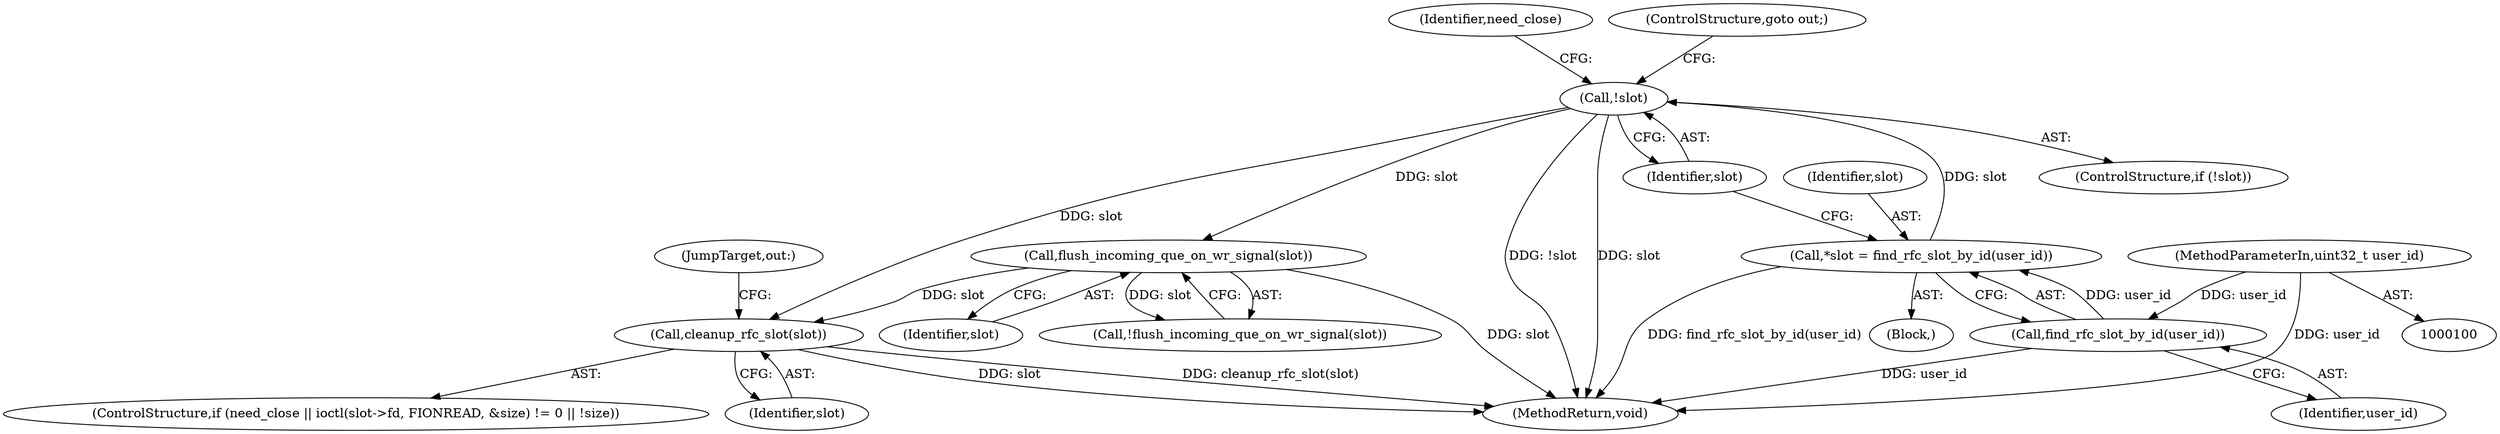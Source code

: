 digraph "0_Android_472271b153c5dc53c28beac55480a8d8434b2d5c_34@pointer" {
"1000240" [label="(Call,cleanup_rfc_slot(slot))"];
"1000199" [label="(Call,flush_incoming_que_on_wr_signal(slot))"];
"1000114" [label="(Call,!slot)"];
"1000109" [label="(Call,*slot = find_rfc_slot_by_id(user_id))"];
"1000111" [label="(Call,find_rfc_slot_by_id(user_id))"];
"1000103" [label="(MethodParameterIn,uint32_t user_id)"];
"1000115" [label="(Identifier,slot)"];
"1000225" [label="(ControlStructure,if (need_close || ioctl(slot->fd, FIONREAD, &size) != 0 || !size))"];
"1000240" [label="(Call,cleanup_rfc_slot(slot))"];
"1000242" [label="(JumpTarget,out:)"];
"1000114" [label="(Call,!slot)"];
"1000198" [label="(Call,!flush_incoming_que_on_wr_signal(slot))"];
"1000109" [label="(Call,*slot = find_rfc_slot_by_id(user_id))"];
"1000104" [label="(Block,)"];
"1000111" [label="(Call,find_rfc_slot_by_id(user_id))"];
"1000110" [label="(Identifier,slot)"];
"1000112" [label="(Identifier,user_id)"];
"1000113" [label="(ControlStructure,if (!slot))"];
"1000103" [label="(MethodParameterIn,uint32_t user_id)"];
"1000246" [label="(MethodReturn,void)"];
"1000199" [label="(Call,flush_incoming_que_on_wr_signal(slot))"];
"1000119" [label="(Identifier,need_close)"];
"1000116" [label="(ControlStructure,goto out;)"];
"1000241" [label="(Identifier,slot)"];
"1000200" [label="(Identifier,slot)"];
"1000240" -> "1000225"  [label="AST: "];
"1000240" -> "1000241"  [label="CFG: "];
"1000241" -> "1000240"  [label="AST: "];
"1000242" -> "1000240"  [label="CFG: "];
"1000240" -> "1000246"  [label="DDG: cleanup_rfc_slot(slot)"];
"1000240" -> "1000246"  [label="DDG: slot"];
"1000199" -> "1000240"  [label="DDG: slot"];
"1000114" -> "1000240"  [label="DDG: slot"];
"1000199" -> "1000198"  [label="AST: "];
"1000199" -> "1000200"  [label="CFG: "];
"1000200" -> "1000199"  [label="AST: "];
"1000198" -> "1000199"  [label="CFG: "];
"1000199" -> "1000246"  [label="DDG: slot"];
"1000199" -> "1000198"  [label="DDG: slot"];
"1000114" -> "1000199"  [label="DDG: slot"];
"1000114" -> "1000113"  [label="AST: "];
"1000114" -> "1000115"  [label="CFG: "];
"1000115" -> "1000114"  [label="AST: "];
"1000116" -> "1000114"  [label="CFG: "];
"1000119" -> "1000114"  [label="CFG: "];
"1000114" -> "1000246"  [label="DDG: !slot"];
"1000114" -> "1000246"  [label="DDG: slot"];
"1000109" -> "1000114"  [label="DDG: slot"];
"1000109" -> "1000104"  [label="AST: "];
"1000109" -> "1000111"  [label="CFG: "];
"1000110" -> "1000109"  [label="AST: "];
"1000111" -> "1000109"  [label="AST: "];
"1000115" -> "1000109"  [label="CFG: "];
"1000109" -> "1000246"  [label="DDG: find_rfc_slot_by_id(user_id)"];
"1000111" -> "1000109"  [label="DDG: user_id"];
"1000111" -> "1000112"  [label="CFG: "];
"1000112" -> "1000111"  [label="AST: "];
"1000111" -> "1000246"  [label="DDG: user_id"];
"1000103" -> "1000111"  [label="DDG: user_id"];
"1000103" -> "1000100"  [label="AST: "];
"1000103" -> "1000246"  [label="DDG: user_id"];
}
